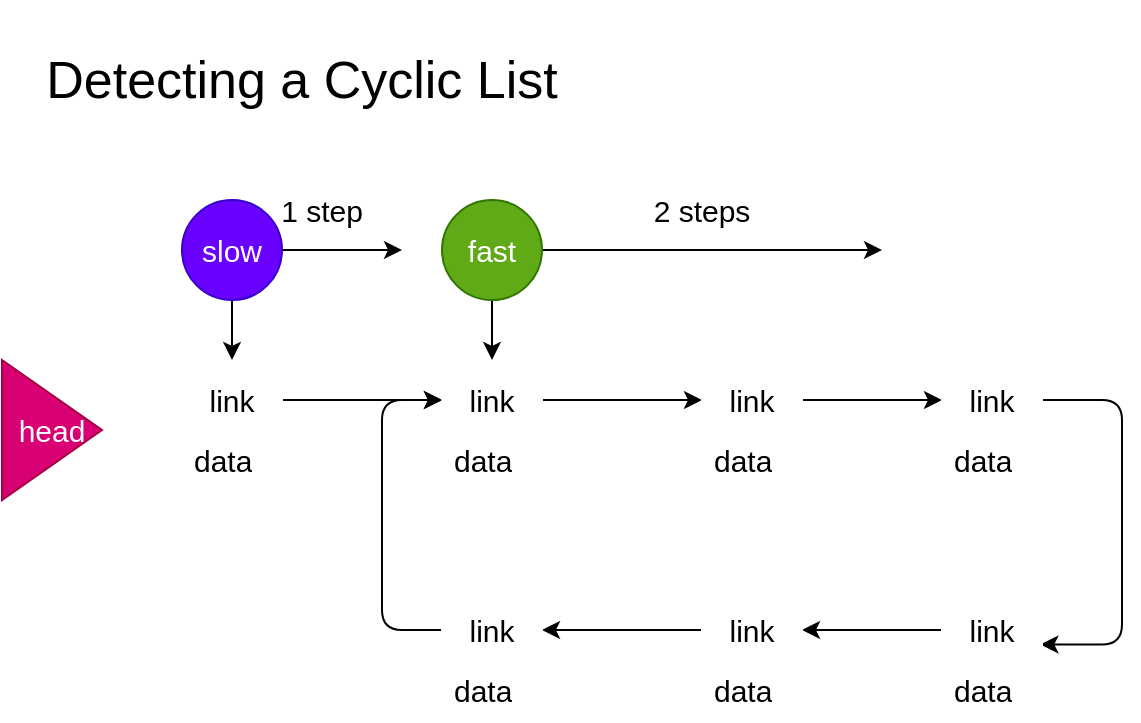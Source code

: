 <mxfile>
    <diagram id="7a_IKzTEzFNSOQA2FHSq" name="Page-1">
        <mxGraphModel dx="974" dy="509" grid="1" gridSize="10" guides="1" tooltips="1" connect="1" arrows="1" fold="1" page="1" pageScale="1" pageWidth="850" pageHeight="1100" background="none" math="0" shadow="0">
            <root>
                <mxCell id="0"/>
                <mxCell id="1" parent="0"/>
                <mxCell id="2" value="Detecting a Cyclic List" style="text;strokeColor=none;align=center;fillColor=none;html=1;verticalAlign=middle;whiteSpace=wrap;rounded=0;strokeWidth=1;fontSize=26;" parent="1" vertex="1">
                    <mxGeometry x="220" y="10" width="280" height="80" as="geometry"/>
                </mxCell>
                <mxCell id="17" value="&lt;span style=&quot;&quot;&gt;head&lt;/span&gt;" style="triangle;whiteSpace=wrap;html=1;strokeWidth=1;fontSize=15;rotation=0;labelBackgroundColor=none;fillColor=#d80073;fontColor=#ffffff;strokeColor=#A50040;" parent="1" vertex="1">
                    <mxGeometry x="210" y="190" width="50" height="70" as="geometry"/>
                </mxCell>
                <mxCell id="22" style="edgeStyle=none;html=1;exitX=1;exitY=0.5;exitDx=0;exitDy=0;fontSize=15;" parent="1" source="18" edge="1">
                    <mxGeometry relative="1" as="geometry">
                        <mxPoint x="410" y="135" as="targetPoint"/>
                    </mxGeometry>
                </mxCell>
                <mxCell id="26" style="edgeStyle=none;html=1;exitX=0.5;exitY=1;exitDx=0;exitDy=0;entryX=0.5;entryY=0;entryDx=0;entryDy=0;fontSize=15;" parent="1" source="18" edge="1">
                    <mxGeometry relative="1" as="geometry">
                        <mxPoint x="325" y="190" as="targetPoint"/>
                    </mxGeometry>
                </mxCell>
                <mxCell id="18" value="slow" style="ellipse;whiteSpace=wrap;html=1;aspect=fixed;labelBackgroundColor=none;strokeWidth=1;fontSize=15;fillColor=#6a00ff;fontColor=#ffffff;strokeColor=#3700CC;" parent="1" vertex="1">
                    <mxGeometry x="300" y="110" width="50" height="50" as="geometry"/>
                </mxCell>
                <mxCell id="24" style="edgeStyle=none;html=1;exitX=1;exitY=0.5;exitDx=0;exitDy=0;fontSize=15;" parent="1" source="23" edge="1">
                    <mxGeometry relative="1" as="geometry">
                        <mxPoint x="650" y="135" as="targetPoint"/>
                    </mxGeometry>
                </mxCell>
                <mxCell id="25" style="edgeStyle=none;html=1;exitX=0.5;exitY=1;exitDx=0;exitDy=0;entryX=0.5;entryY=0;entryDx=0;entryDy=0;fontSize=15;" parent="1" source="23" edge="1">
                    <mxGeometry relative="1" as="geometry">
                        <mxPoint x="455" y="190" as="targetPoint"/>
                    </mxGeometry>
                </mxCell>
                <mxCell id="23" value="fast" style="ellipse;whiteSpace=wrap;html=1;aspect=fixed;labelBackgroundColor=none;strokeWidth=1;fontSize=15;fillColor=#60a917;fontColor=#ffffff;strokeColor=#2D7600;" parent="1" vertex="1">
                    <mxGeometry x="430" y="110" width="50" height="50" as="geometry"/>
                </mxCell>
                <mxCell id="27" value="2 steps" style="text;strokeColor=none;align=center;fillColor=none;html=1;verticalAlign=middle;whiteSpace=wrap;rounded=0;labelBackgroundColor=none;strokeWidth=1;fontSize=15;" parent="1" vertex="1">
                    <mxGeometry x="530" y="100" width="60" height="30" as="geometry"/>
                </mxCell>
                <mxCell id="28" value="1 step" style="text;strokeColor=none;align=center;fillColor=none;html=1;verticalAlign=middle;whiteSpace=wrap;rounded=0;labelBackgroundColor=none;strokeWidth=1;fontSize=15;" parent="1" vertex="1">
                    <mxGeometry x="340" y="100" width="60" height="30" as="geometry"/>
                </mxCell>
                <mxCell id="43" style="edgeStyle=none;html=1;exitX=1;exitY=0.25;exitDx=0;exitDy=0;entryX=0;entryY=0.25;entryDx=0;entryDy=0;fontSize=15;" parent="1" source="29" target="41" edge="1">
                    <mxGeometry relative="1" as="geometry"/>
                </mxCell>
                <mxCell id="29" value="link" style="swimlane;fontStyle=0;childLayout=stackLayout;horizontal=1;startSize=30;horizontalStack=0;resizeParent=1;resizeParentMax=0;resizeLast=0;collapsible=1;marginBottom=0;whiteSpace=wrap;html=1;labelBackgroundColor=none;strokeColor=#FFFFFF;strokeWidth=1;fontSize=15;fillColor=default;" parent="1" vertex="1">
                    <mxGeometry x="300" y="195" width="50" height="60" as="geometry"/>
                </mxCell>
                <mxCell id="30" value="data" style="text;strokeColor=none;fillColor=none;align=left;verticalAlign=middle;spacingLeft=4;spacingRight=4;overflow=hidden;points=[[0,0.5],[1,0.5]];portConstraint=eastwest;rotatable=0;whiteSpace=wrap;html=1;labelBackgroundColor=none;strokeWidth=1;fontSize=15;" parent="29" vertex="1">
                    <mxGeometry y="30" width="50" height="30" as="geometry"/>
                </mxCell>
                <mxCell id="46" style="edgeStyle=none;html=1;exitX=1;exitY=0.25;exitDx=0;exitDy=0;entryX=0;entryY=0.25;entryDx=0;entryDy=0;fontSize=15;" parent="1" source="41" target="44" edge="1">
                    <mxGeometry relative="1" as="geometry"/>
                </mxCell>
                <mxCell id="41" value="link" style="swimlane;fontStyle=0;childLayout=stackLayout;horizontal=1;startSize=30;horizontalStack=0;resizeParent=1;resizeParentMax=0;resizeLast=0;collapsible=1;marginBottom=0;whiteSpace=wrap;html=1;labelBackgroundColor=none;strokeColor=#FFFFFF;strokeWidth=1;fontSize=15;fillColor=default;" parent="1" vertex="1">
                    <mxGeometry x="430" y="195" width="50" height="60" as="geometry"/>
                </mxCell>
                <mxCell id="42" value="data" style="text;strokeColor=none;fillColor=none;align=left;verticalAlign=middle;spacingLeft=4;spacingRight=4;overflow=hidden;points=[[0,0.5],[1,0.5]];portConstraint=eastwest;rotatable=0;whiteSpace=wrap;html=1;labelBackgroundColor=none;strokeWidth=1;fontSize=15;" parent="41" vertex="1">
                    <mxGeometry y="30" width="50" height="30" as="geometry"/>
                </mxCell>
                <mxCell id="49" style="edgeStyle=none;html=1;exitX=1;exitY=0.25;exitDx=0;exitDy=0;entryX=0;entryY=0.25;entryDx=0;entryDy=0;fontSize=15;" parent="1" source="44" target="47" edge="1">
                    <mxGeometry relative="1" as="geometry"/>
                </mxCell>
                <mxCell id="44" value="link" style="swimlane;fontStyle=0;childLayout=stackLayout;horizontal=1;startSize=30;horizontalStack=0;resizeParent=1;resizeParentMax=0;resizeLast=0;collapsible=1;marginBottom=0;whiteSpace=wrap;html=1;labelBackgroundColor=none;strokeColor=#FFFFFF;strokeWidth=1;fontSize=15;fillColor=default;" parent="1" vertex="1">
                    <mxGeometry x="560" y="195" width="50" height="60" as="geometry"/>
                </mxCell>
                <mxCell id="45" value="data" style="text;strokeColor=none;fillColor=none;align=left;verticalAlign=middle;spacingLeft=4;spacingRight=4;overflow=hidden;points=[[0,0.5],[1,0.5]];portConstraint=eastwest;rotatable=0;whiteSpace=wrap;html=1;labelBackgroundColor=none;strokeWidth=1;fontSize=15;" parent="44" vertex="1">
                    <mxGeometry y="30" width="50" height="30" as="geometry"/>
                </mxCell>
                <mxCell id="52" style="edgeStyle=orthogonalEdgeStyle;html=1;exitX=1;exitY=0.25;exitDx=0;exitDy=0;fontSize=15;entryX=0.984;entryY=0.37;entryDx=0;entryDy=0;entryPerimeter=0;" parent="1" source="47" target="50" edge="1">
                    <mxGeometry relative="1" as="geometry">
                        <mxPoint x="810" y="240" as="targetPoint"/>
                        <Array as="points">
                            <mxPoint x="770" y="210"/>
                            <mxPoint x="770" y="332"/>
                        </Array>
                    </mxGeometry>
                </mxCell>
                <mxCell id="47" value="link" style="swimlane;fontStyle=0;childLayout=stackLayout;horizontal=1;startSize=30;horizontalStack=0;resizeParent=1;resizeParentMax=0;resizeLast=0;collapsible=1;marginBottom=0;whiteSpace=wrap;html=1;labelBackgroundColor=none;strokeColor=#FFFFFF;strokeWidth=1;fontSize=15;fillColor=default;" parent="1" vertex="1">
                    <mxGeometry x="680" y="195" width="50" height="60" as="geometry"/>
                </mxCell>
                <mxCell id="48" value="data" style="text;strokeColor=none;fillColor=none;align=left;verticalAlign=middle;spacingLeft=4;spacingRight=4;overflow=hidden;points=[[0,0.5],[1,0.5]];portConstraint=eastwest;rotatable=0;whiteSpace=wrap;html=1;labelBackgroundColor=none;strokeWidth=1;fontSize=15;" parent="47" vertex="1">
                    <mxGeometry y="30" width="50" height="30" as="geometry"/>
                </mxCell>
                <mxCell id="55" style="edgeStyle=orthogonalEdgeStyle;html=1;exitX=0;exitY=0.25;exitDx=0;exitDy=0;entryX=1;entryY=0.25;entryDx=0;entryDy=0;fontSize=15;" parent="1" source="50" target="53" edge="1">
                    <mxGeometry relative="1" as="geometry"/>
                </mxCell>
                <mxCell id="50" value="link" style="swimlane;fontStyle=0;childLayout=stackLayout;horizontal=1;startSize=30;horizontalStack=0;resizeParent=1;resizeParentMax=0;resizeLast=0;collapsible=1;marginBottom=0;whiteSpace=wrap;html=1;labelBackgroundColor=none;strokeColor=#FFFFFF;strokeWidth=1;fontSize=15;fillColor=default;" parent="1" vertex="1">
                    <mxGeometry x="680" y="310" width="50" height="60" as="geometry"/>
                </mxCell>
                <mxCell id="51" value="data" style="text;strokeColor=none;fillColor=none;align=left;verticalAlign=middle;spacingLeft=4;spacingRight=4;overflow=hidden;points=[[0,0.5],[1,0.5]];portConstraint=eastwest;rotatable=0;whiteSpace=wrap;html=1;labelBackgroundColor=none;strokeWidth=1;fontSize=15;" parent="50" vertex="1">
                    <mxGeometry y="30" width="50" height="30" as="geometry"/>
                </mxCell>
                <mxCell id="58" style="edgeStyle=orthogonalEdgeStyle;html=1;exitX=0;exitY=0.25;exitDx=0;exitDy=0;entryX=1;entryY=0.25;entryDx=0;entryDy=0;fontSize=15;" parent="1" source="53" target="56" edge="1">
                    <mxGeometry relative="1" as="geometry"/>
                </mxCell>
                <mxCell id="53" value="link" style="swimlane;fontStyle=0;childLayout=stackLayout;horizontal=1;startSize=30;horizontalStack=0;resizeParent=1;resizeParentMax=0;resizeLast=0;collapsible=1;marginBottom=0;whiteSpace=wrap;html=1;labelBackgroundColor=none;strokeColor=#FFFFFF;strokeWidth=1;fontSize=15;fillColor=default;" parent="1" vertex="1">
                    <mxGeometry x="560" y="310" width="50" height="60" as="geometry"/>
                </mxCell>
                <mxCell id="54" value="data" style="text;strokeColor=none;fillColor=none;align=left;verticalAlign=middle;spacingLeft=4;spacingRight=4;overflow=hidden;points=[[0,0.5],[1,0.5]];portConstraint=eastwest;rotatable=0;whiteSpace=wrap;html=1;labelBackgroundColor=none;strokeWidth=1;fontSize=15;" parent="53" vertex="1">
                    <mxGeometry y="30" width="50" height="30" as="geometry"/>
                </mxCell>
                <mxCell id="59" style="edgeStyle=orthogonalEdgeStyle;html=1;exitX=0;exitY=0.25;exitDx=0;exitDy=0;entryX=0;entryY=0.25;entryDx=0;entryDy=0;fontSize=15;" parent="1" source="56" target="41" edge="1">
                    <mxGeometry relative="1" as="geometry">
                        <Array as="points">
                            <mxPoint x="400" y="325"/>
                            <mxPoint x="400" y="210"/>
                        </Array>
                    </mxGeometry>
                </mxCell>
                <mxCell id="56" value="link" style="swimlane;fontStyle=0;childLayout=stackLayout;horizontal=1;startSize=30;horizontalStack=0;resizeParent=1;resizeParentMax=0;resizeLast=0;collapsible=1;marginBottom=0;whiteSpace=wrap;html=1;labelBackgroundColor=none;strokeColor=#FFFFFF;strokeWidth=1;fontSize=15;fillColor=default;" parent="1" vertex="1">
                    <mxGeometry x="430" y="310" width="50" height="60" as="geometry"/>
                </mxCell>
                <mxCell id="57" value="data" style="text;strokeColor=none;fillColor=none;align=left;verticalAlign=middle;spacingLeft=4;spacingRight=4;overflow=hidden;points=[[0,0.5],[1,0.5]];portConstraint=eastwest;rotatable=0;whiteSpace=wrap;html=1;labelBackgroundColor=none;strokeWidth=1;fontSize=15;" parent="56" vertex="1">
                    <mxGeometry y="30" width="50" height="30" as="geometry"/>
                </mxCell>
            </root>
        </mxGraphModel>
    </diagram>
</mxfile>

